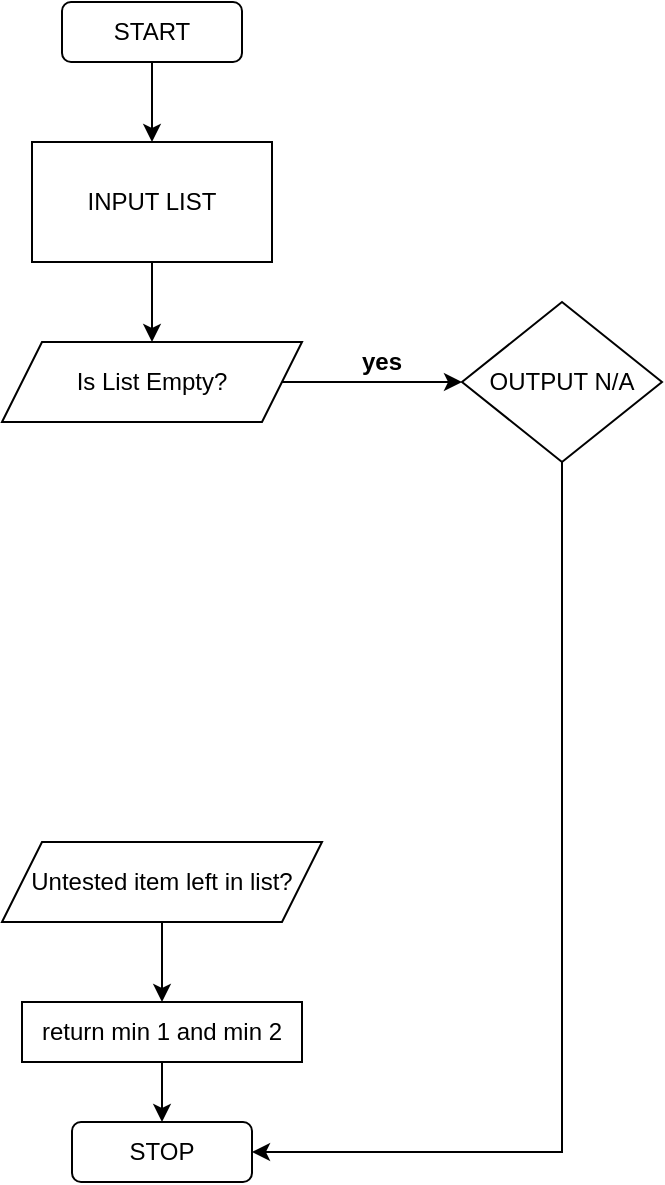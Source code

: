 <mxfile version="14.9.2" type="github">
  <diagram id="CHIU8txxuQPD1xZP6IqR" name="Page-1">
    <mxGraphModel dx="1038" dy="539" grid="1" gridSize="10" guides="1" tooltips="1" connect="1" arrows="1" fold="1" page="1" pageScale="1" pageWidth="850" pageHeight="1100" math="0" shadow="0">
      <root>
        <mxCell id="0" />
        <mxCell id="1" parent="0" />
        <mxCell id="SwNPHfKPnHSK_fZYj3vI-9" style="edgeStyle=orthogonalEdgeStyle;rounded=0;orthogonalLoop=1;jettySize=auto;html=1;" edge="1" parent="1" source="SwNPHfKPnHSK_fZYj3vI-1" target="SwNPHfKPnHSK_fZYj3vI-5">
          <mxGeometry relative="1" as="geometry" />
        </mxCell>
        <mxCell id="SwNPHfKPnHSK_fZYj3vI-1" value="INPUT LIST" style="rounded=0;whiteSpace=wrap;html=1;" vertex="1" parent="1">
          <mxGeometry x="365" y="130" width="120" height="60" as="geometry" />
        </mxCell>
        <mxCell id="SwNPHfKPnHSK_fZYj3vI-3" style="edgeStyle=orthogonalEdgeStyle;rounded=0;orthogonalLoop=1;jettySize=auto;html=1;" edge="1" parent="1" source="SwNPHfKPnHSK_fZYj3vI-2" target="SwNPHfKPnHSK_fZYj3vI-1">
          <mxGeometry relative="1" as="geometry" />
        </mxCell>
        <mxCell id="SwNPHfKPnHSK_fZYj3vI-2" value="START" style="rounded=1;whiteSpace=wrap;html=1;" vertex="1" parent="1">
          <mxGeometry x="380" y="60" width="90" height="30" as="geometry" />
        </mxCell>
        <mxCell id="SwNPHfKPnHSK_fZYj3vI-7" style="edgeStyle=orthogonalEdgeStyle;rounded=0;orthogonalLoop=1;jettySize=auto;html=1;" edge="1" parent="1" source="SwNPHfKPnHSK_fZYj3vI-5" target="SwNPHfKPnHSK_fZYj3vI-6">
          <mxGeometry relative="1" as="geometry" />
        </mxCell>
        <mxCell id="SwNPHfKPnHSK_fZYj3vI-5" value="Is List Empty?" style="shape=parallelogram;perimeter=parallelogramPerimeter;whiteSpace=wrap;html=1;fixedSize=1;" vertex="1" parent="1">
          <mxGeometry x="350" y="230" width="150" height="40" as="geometry" />
        </mxCell>
        <mxCell id="SwNPHfKPnHSK_fZYj3vI-17" style="edgeStyle=orthogonalEdgeStyle;rounded=0;orthogonalLoop=1;jettySize=auto;html=1;entryX=1;entryY=0.5;entryDx=0;entryDy=0;" edge="1" parent="1" source="SwNPHfKPnHSK_fZYj3vI-6" target="SwNPHfKPnHSK_fZYj3vI-12">
          <mxGeometry relative="1" as="geometry">
            <mxPoint x="630" y="640" as="targetPoint" />
            <Array as="points">
              <mxPoint x="630" y="635" />
            </Array>
          </mxGeometry>
        </mxCell>
        <mxCell id="SwNPHfKPnHSK_fZYj3vI-6" value="OUTPUT N/A" style="rhombus;whiteSpace=wrap;html=1;" vertex="1" parent="1">
          <mxGeometry x="580" y="210" width="100" height="80" as="geometry" />
        </mxCell>
        <mxCell id="SwNPHfKPnHSK_fZYj3vI-8" value="&lt;b&gt;yes&lt;br&gt;&lt;/b&gt;" style="text;html=1;strokeColor=none;fillColor=none;align=center;verticalAlign=middle;whiteSpace=wrap;rounded=0;" vertex="1" parent="1">
          <mxGeometry x="520" y="230" width="40" height="20" as="geometry" />
        </mxCell>
        <mxCell id="SwNPHfKPnHSK_fZYj3vI-16" style="edgeStyle=orthogonalEdgeStyle;rounded=0;orthogonalLoop=1;jettySize=auto;html=1;entryX=0.5;entryY=0;entryDx=0;entryDy=0;" edge="1" parent="1" source="SwNPHfKPnHSK_fZYj3vI-11" target="SwNPHfKPnHSK_fZYj3vI-13">
          <mxGeometry relative="1" as="geometry" />
        </mxCell>
        <mxCell id="SwNPHfKPnHSK_fZYj3vI-11" value="Untested item left in list?" style="shape=parallelogram;perimeter=parallelogramPerimeter;whiteSpace=wrap;html=1;fixedSize=1;" vertex="1" parent="1">
          <mxGeometry x="350" y="480" width="160" height="40" as="geometry" />
        </mxCell>
        <mxCell id="SwNPHfKPnHSK_fZYj3vI-12" value="STOP" style="rounded=1;whiteSpace=wrap;html=1;" vertex="1" parent="1">
          <mxGeometry x="385" y="620" width="90" height="30" as="geometry" />
        </mxCell>
        <mxCell id="SwNPHfKPnHSK_fZYj3vI-14" style="edgeStyle=orthogonalEdgeStyle;rounded=0;orthogonalLoop=1;jettySize=auto;html=1;" edge="1" parent="1" source="SwNPHfKPnHSK_fZYj3vI-13" target="SwNPHfKPnHSK_fZYj3vI-12">
          <mxGeometry relative="1" as="geometry" />
        </mxCell>
        <mxCell id="SwNPHfKPnHSK_fZYj3vI-13" value="return min 1 and min 2" style="rounded=0;whiteSpace=wrap;html=1;" vertex="1" parent="1">
          <mxGeometry x="360" y="560" width="140" height="30" as="geometry" />
        </mxCell>
      </root>
    </mxGraphModel>
  </diagram>
</mxfile>
